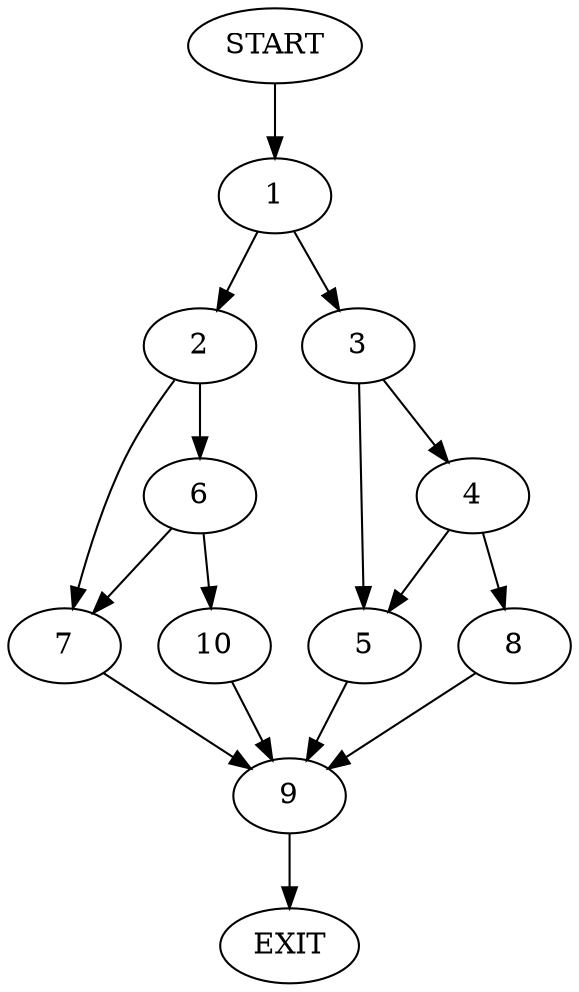 digraph {
0 [label="START"]
11 [label="EXIT"]
0 -> 1
1 -> 2
1 -> 3
3 -> 4
3 -> 5
2 -> 6
2 -> 7
4 -> 8
4 -> 5
5 -> 9
8 -> 9
9 -> 11
7 -> 9
6 -> 10
6 -> 7
10 -> 9
}
